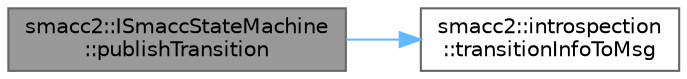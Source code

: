 digraph "smacc2::ISmaccStateMachine::publishTransition"
{
 // LATEX_PDF_SIZE
  bgcolor="transparent";
  edge [fontname=Helvetica,fontsize=10,labelfontname=Helvetica,labelfontsize=10];
  node [fontname=Helvetica,fontsize=10,shape=box,height=0.2,width=0.4];
  rankdir="LR";
  Node1 [label="smacc2::ISmaccStateMachine\l::publishTransition",height=0.2,width=0.4,color="gray40", fillcolor="grey60", style="filled", fontcolor="black",tooltip=" "];
  Node1 -> Node2 [color="steelblue1",style="solid"];
  Node2 [label="smacc2::introspection\l::transitionInfoToMsg",height=0.2,width=0.4,color="grey40", fillcolor="white", style="filled",URL="$namespacesmacc2_1_1introspection.html#aff63647843caf0176c8dac4c8cbfd04f",tooltip=" "];
}
